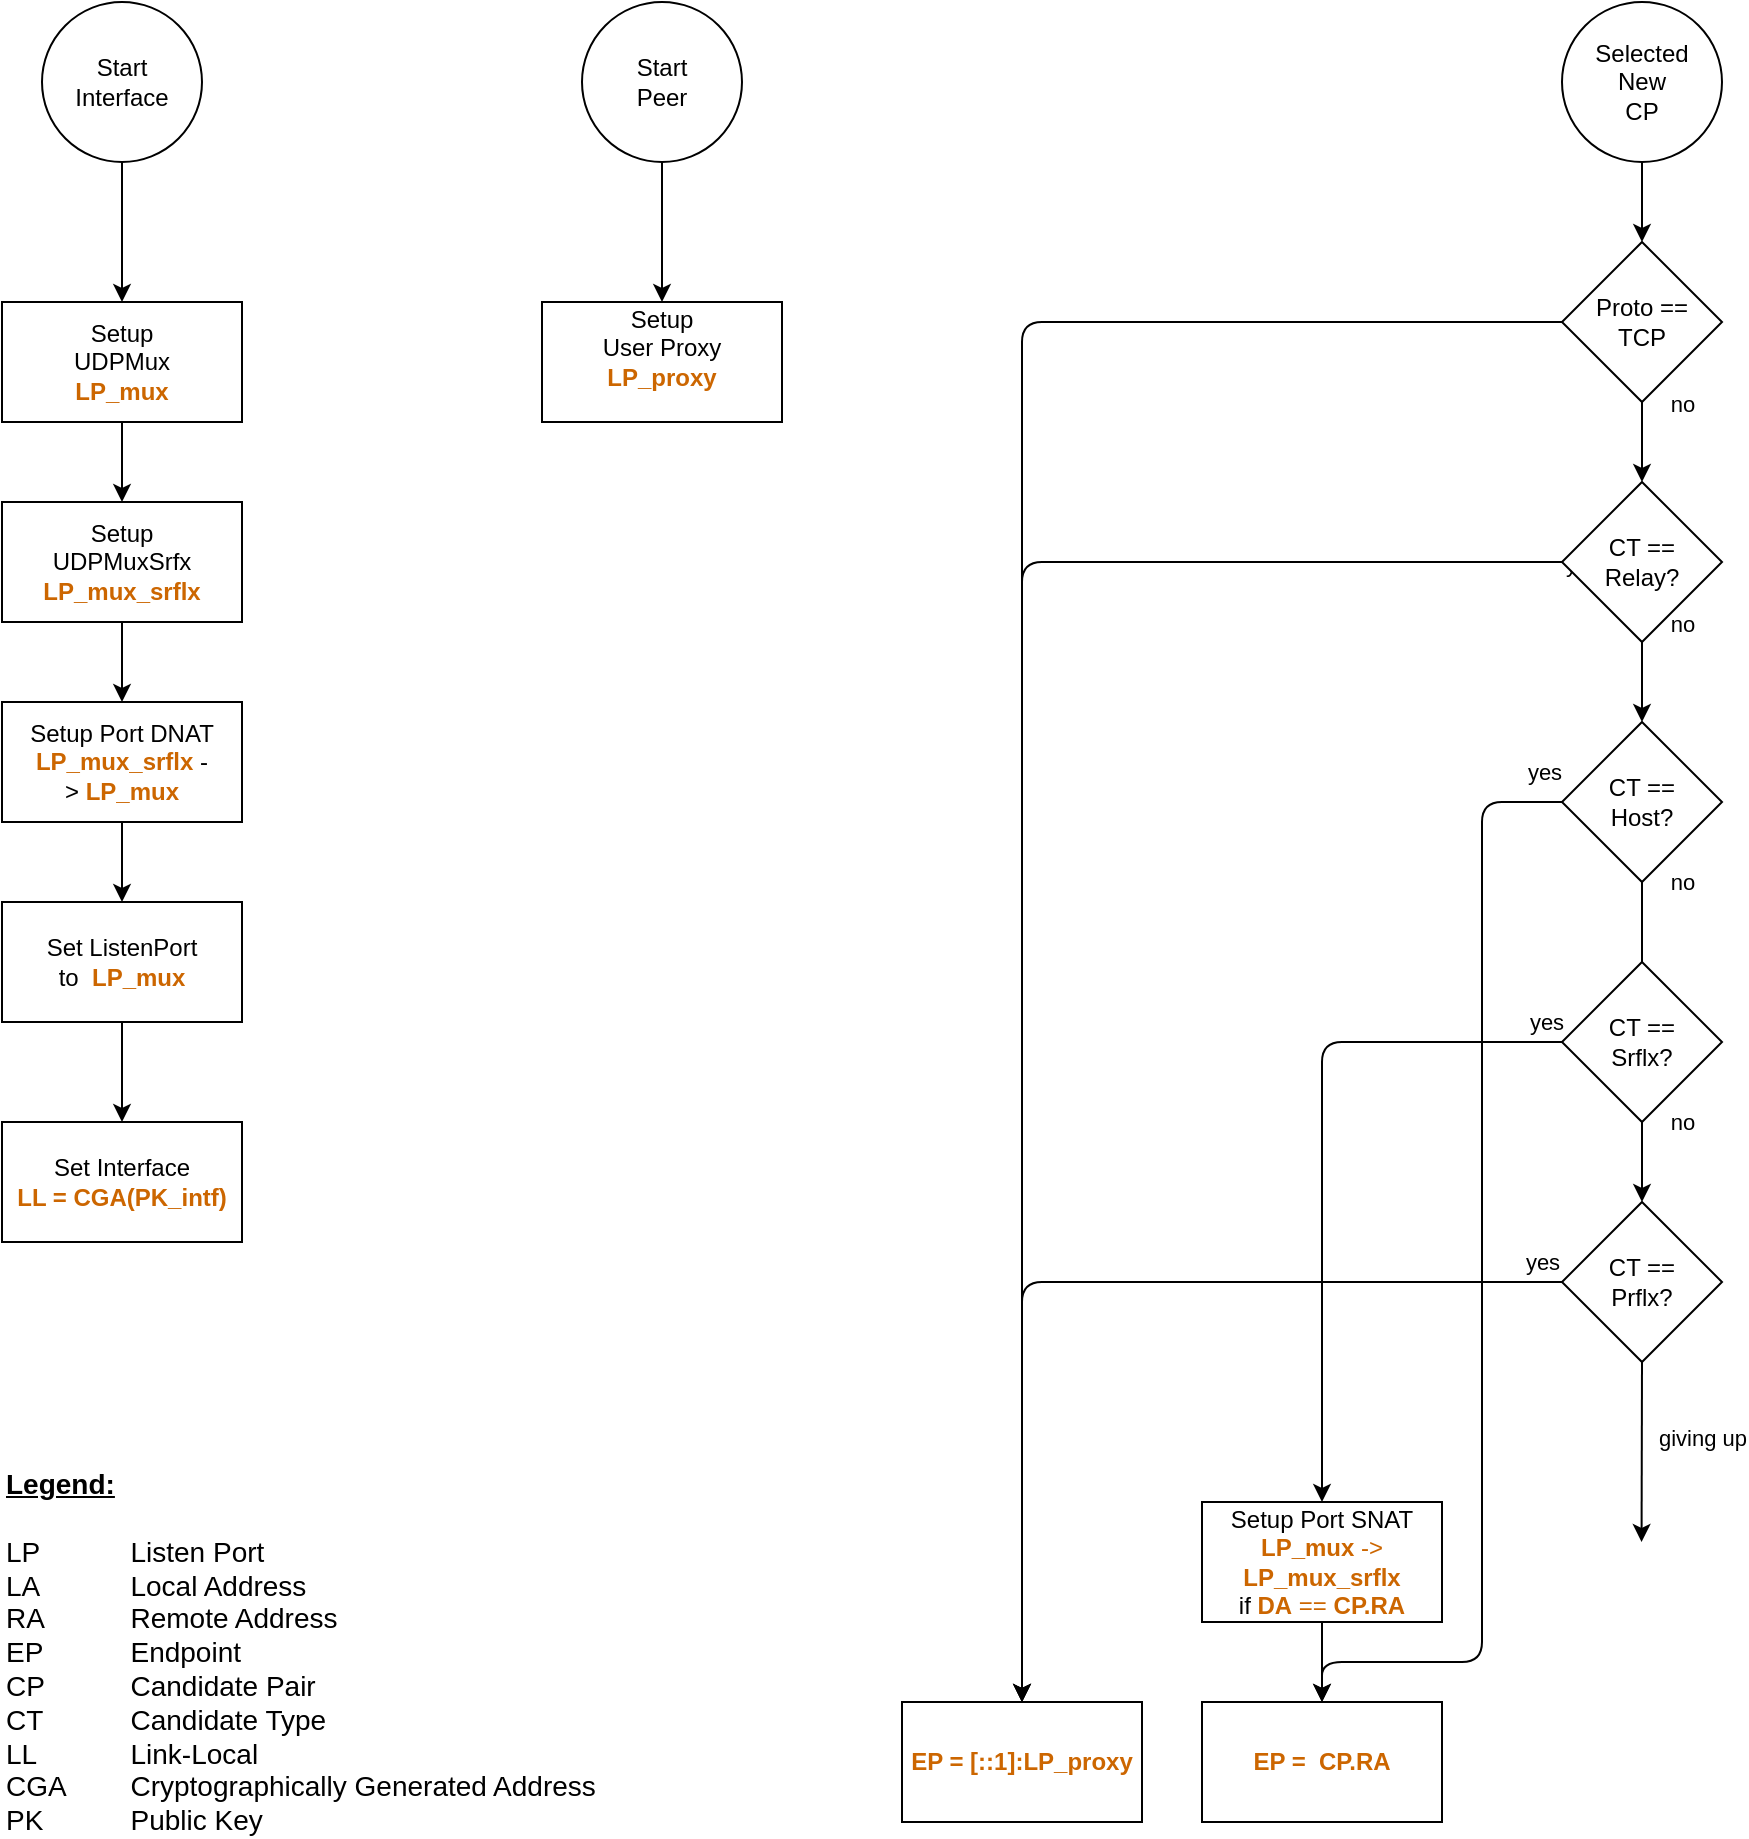 <mxfile>
    <diagram id="6iWRpWtncgDTS2DmzlNg" name="Page-1">
        <mxGraphModel dx="1573" dy="981" grid="1" gridSize="10" guides="1" tooltips="1" connect="1" arrows="1" fold="1" page="1" pageScale="1" pageWidth="1654" pageHeight="2336" math="0" shadow="0">
            <root>
                <mxCell id="0"/>
                <mxCell id="1" parent="0"/>
                <mxCell id="20" style="edgeStyle=none;html=1;exitX=0.5;exitY=1;exitDx=0;exitDy=0;entryX=0.5;entryY=0;entryDx=0;entryDy=0;" parent="1" target="18" edge="1">
                    <mxGeometry relative="1" as="geometry">
                        <mxPoint x="1000" y="160" as="sourcePoint"/>
                    </mxGeometry>
                </mxCell>
                <mxCell id="2" value="Selected&lt;br&gt;New&lt;br&gt;CP" style="ellipse;whiteSpace=wrap;html=1;aspect=fixed;" parent="1" vertex="1">
                    <mxGeometry x="960" y="80" width="80" height="80" as="geometry"/>
                </mxCell>
                <mxCell id="5" style="edgeStyle=orthogonalEdgeStyle;html=1;exitX=0;exitY=0.5;exitDx=0;exitDy=0;entryX=0.5;entryY=0;entryDx=0;entryDy=0;" parent="1" source="3" target="51" edge="1">
                    <mxGeometry relative="1" as="geometry">
                        <mxPoint x="770" y="320" as="targetPoint"/>
                        <Array as="points">
                            <mxPoint x="920" y="480"/>
                            <mxPoint x="920" y="910"/>
                            <mxPoint x="840" y="910"/>
                        </Array>
                    </mxGeometry>
                </mxCell>
                <mxCell id="69" value="yes" style="edgeLabel;html=1;align=center;verticalAlign=middle;resizable=0;points=[];" parent="5" vertex="1" connectable="0">
                    <mxGeometry x="-0.879" y="-3" relative="1" as="geometry">
                        <mxPoint x="25" y="-12" as="offset"/>
                    </mxGeometry>
                </mxCell>
                <mxCell id="3" value="CT ==&lt;br&gt;Host?" style="rhombus;whiteSpace=wrap;html=1;" parent="1" vertex="1">
                    <mxGeometry x="960" y="440" width="80" height="80" as="geometry"/>
                </mxCell>
                <mxCell id="16" style="edgeStyle=orthogonalEdgeStyle;html=1;exitX=0;exitY=0.5;exitDx=0;exitDy=0;entryX=0.5;entryY=0;entryDx=0;entryDy=0;" parent="1" source="9" target="49" edge="1">
                    <mxGeometry relative="1" as="geometry">
                        <mxPoint x="770" y="440" as="targetPoint"/>
                    </mxGeometry>
                </mxCell>
                <mxCell id="68" value="yes" style="edgeLabel;html=1;align=center;verticalAlign=middle;resizable=0;points=[];" parent="16" vertex="1" connectable="0">
                    <mxGeometry x="-0.953" y="1" relative="1" as="geometry">
                        <mxPoint y="-11" as="offset"/>
                    </mxGeometry>
                </mxCell>
                <mxCell id="14" style="edgeStyle=orthogonalEdgeStyle;html=1;exitX=0;exitY=0.5;exitDx=0;exitDy=0;entryX=0.5;entryY=0;entryDx=0;entryDy=0;" parent="1" source="54" target="47" edge="1">
                    <mxGeometry relative="1" as="geometry">
                        <mxPoint x="480.0" y="790" as="targetPoint"/>
                        <mxPoint x="960" y="680" as="sourcePoint"/>
                    </mxGeometry>
                </mxCell>
                <mxCell id="12" style="edgeStyle=none;html=1;entryX=0.5;entryY=0;entryDx=0;entryDy=0;exitX=0.5;exitY=1;exitDx=0;exitDy=0;" parent="1" source="9" target="60" edge="1">
                    <mxGeometry relative="1" as="geometry">
                        <mxPoint x="1000" y="700" as="targetPoint"/>
                        <mxPoint x="1000" y="660" as="sourcePoint"/>
                    </mxGeometry>
                </mxCell>
                <mxCell id="13" value="no" style="edgeLabel;html=1;align=center;verticalAlign=middle;resizable=0;points=[];" parent="12" vertex="1" connectable="0">
                    <mxGeometry x="0.425" y="2" relative="1" as="geometry">
                        <mxPoint x="18" y="-29" as="offset"/>
                    </mxGeometry>
                </mxCell>
                <mxCell id="21" style="edgeStyle=orthogonalEdgeStyle;html=1;exitX=0;exitY=0.5;exitDx=0;exitDy=0;entryX=0.5;entryY=0;entryDx=0;entryDy=0;" parent="1" source="18" target="47" edge="1">
                    <mxGeometry relative="1" as="geometry">
                        <mxPoint x="480" y="930" as="targetPoint"/>
                    </mxGeometry>
                </mxCell>
                <mxCell id="26" value="yes" style="edgeLabel;html=1;align=center;verticalAlign=middle;resizable=0;points=[];" parent="21" vertex="1" connectable="0">
                    <mxGeometry x="0.011" y="-4" relative="1" as="geometry">
                        <mxPoint x="284" y="-95" as="offset"/>
                    </mxGeometry>
                </mxCell>
                <mxCell id="56" value="" style="edgeStyle=orthogonalEdgeStyle;html=1;fontSize=14;fontColor=#CC6600;" parent="1" source="18" target="54" edge="1">
                    <mxGeometry relative="1" as="geometry"/>
                </mxCell>
                <mxCell id="59" value="&lt;font style=&quot;font-size: 11px&quot;&gt;no&lt;/font&gt;" style="edgeLabel;html=1;align=center;verticalAlign=middle;resizable=0;points=[];fontSize=14;fontColor=#000000;" parent="56" vertex="1" connectable="0">
                    <mxGeometry x="-0.258" relative="1" as="geometry">
                        <mxPoint x="20" y="-15" as="offset"/>
                    </mxGeometry>
                </mxCell>
                <mxCell id="18" value="Proto ==&lt;br&gt;TCP" style="rhombus;whiteSpace=wrap;html=1;" parent="1" vertex="1">
                    <mxGeometry x="960" y="200" width="80" height="80" as="geometry"/>
                </mxCell>
                <mxCell id="9" value="CT ==&lt;br&gt;Srflx?" style="rhombus;whiteSpace=wrap;html=1;" parent="1" vertex="1">
                    <mxGeometry x="960" y="560" width="80" height="80" as="geometry"/>
                </mxCell>
                <mxCell id="22" value="" style="edgeStyle=none;html=1;exitX=0.5;exitY=1;exitDx=0;exitDy=0;endArrow=none;entryX=0.5;entryY=0;entryDx=0;entryDy=0;" parent="1" source="3" target="9" edge="1">
                    <mxGeometry relative="1" as="geometry">
                        <mxPoint x="1000" y="620" as="targetPoint"/>
                        <mxPoint x="1000" y="500" as="sourcePoint"/>
                    </mxGeometry>
                </mxCell>
                <mxCell id="25" value="no" style="edgeLabel;html=1;align=center;verticalAlign=middle;resizable=0;points=[];" parent="22" vertex="1" connectable="0">
                    <mxGeometry x="-0.075" y="-1" relative="1" as="geometry">
                        <mxPoint x="21" y="-19" as="offset"/>
                    </mxGeometry>
                </mxCell>
                <mxCell id="40" style="edgeStyle=none;html=1;exitX=0.5;exitY=1;exitDx=0;exitDy=0;entryX=0.5;entryY=0;entryDx=0;entryDy=0;" parent="1" source="30" target="31" edge="1">
                    <mxGeometry relative="1" as="geometry"/>
                </mxCell>
                <mxCell id="30" value="Setup&lt;br&gt;UDPMux&lt;br&gt;&lt;b&gt;&lt;font color=&quot;#cc6600&quot;&gt;LP_mux&lt;/font&gt;&lt;/b&gt;" style="whiteSpace=wrap;html=1;" parent="1" vertex="1">
                    <mxGeometry x="180" y="230" width="120" height="60" as="geometry"/>
                </mxCell>
                <mxCell id="43" style="edgeStyle=none;html=1;exitX=0.5;exitY=1;exitDx=0;exitDy=0;entryX=0.5;entryY=0;entryDx=0;entryDy=0;" parent="1" source="31" target="42" edge="1">
                    <mxGeometry relative="1" as="geometry"/>
                </mxCell>
                <mxCell id="31" value="Setup&lt;br&gt;UDPMuxSrfx&lt;br&gt;&lt;b&gt;&lt;font color=&quot;#cc6600&quot;&gt;LP_mux_srflx&lt;/font&gt;&lt;/b&gt;" style="whiteSpace=wrap;html=1;" parent="1" vertex="1">
                    <mxGeometry x="180" y="330" width="120" height="60" as="geometry"/>
                </mxCell>
                <mxCell id="39" style="edgeStyle=none;html=1;exitX=0.5;exitY=1;exitDx=0;exitDy=0;entryX=0.5;entryY=0;entryDx=0;entryDy=0;" parent="1" source="34" target="30" edge="1">
                    <mxGeometry relative="1" as="geometry"/>
                </mxCell>
                <mxCell id="34" value="Start&lt;br&gt;Interface" style="ellipse;whiteSpace=wrap;html=1;aspect=fixed;" parent="1" vertex="1">
                    <mxGeometry x="200" y="80" width="80" height="80" as="geometry"/>
                </mxCell>
                <mxCell id="46" style="edgeStyle=none;html=1;exitX=0.5;exitY=1;exitDx=0;exitDy=0;entryX=0.5;entryY=0;entryDx=0;entryDy=0;fontColor=#CC6600;" parent="1" source="41" target="45" edge="1">
                    <mxGeometry relative="1" as="geometry"/>
                </mxCell>
                <mxCell id="41" value="Set ListenPort&lt;br&gt;to&amp;nbsp;&amp;nbsp;&lt;b&gt;&lt;font color=&quot;#cc6600&quot;&gt;LP_mux&lt;/font&gt;&lt;/b&gt;" style="whiteSpace=wrap;html=1;" parent="1" vertex="1">
                    <mxGeometry x="180" y="530" width="120" height="60" as="geometry"/>
                </mxCell>
                <mxCell id="44" style="edgeStyle=none;html=1;exitX=0.5;exitY=1;exitDx=0;exitDy=0;entryX=0.5;entryY=0;entryDx=0;entryDy=0;" parent="1" source="42" target="41" edge="1">
                    <mxGeometry relative="1" as="geometry"/>
                </mxCell>
                <mxCell id="42" value="Setup Port DNAT&lt;br&gt;&lt;b&gt;&lt;font color=&quot;#cc6600&quot;&gt;LP_mux_srflx&lt;/font&gt;&lt;/b&gt;&amp;nbsp;-&amp;gt;&amp;nbsp;&lt;b&gt;&lt;font color=&quot;#cc6600&quot;&gt;LP_mux&lt;/font&gt;&lt;/b&gt;" style="whiteSpace=wrap;html=1;" parent="1" vertex="1">
                    <mxGeometry x="180" y="430" width="120" height="60" as="geometry"/>
                </mxCell>
                <mxCell id="45" value="Set Interface&lt;br&gt;&lt;b&gt;&lt;font color=&quot;#cc6600&quot;&gt;LL = CGA(PK_intf)&lt;/font&gt;&lt;/b&gt;" style="whiteSpace=wrap;html=1;" parent="1" vertex="1">
                    <mxGeometry x="180" y="640" width="120" height="60" as="geometry"/>
                </mxCell>
                <mxCell id="47" value="&lt;b&gt;&lt;font color=&quot;#cc6600&quot;&gt;EP = [::1]:LP_proxy&lt;/font&gt;&lt;/b&gt;" style="whiteSpace=wrap;html=1;" parent="1" vertex="1">
                    <mxGeometry x="630" y="930" width="120" height="60" as="geometry"/>
                </mxCell>
                <mxCell id="52" value="" style="edgeStyle=orthogonalEdgeStyle;html=1;fontSize=14;fontColor=#CC6600;" parent="1" source="49" target="51" edge="1">
                    <mxGeometry relative="1" as="geometry"/>
                </mxCell>
                <mxCell id="49" value="Setup Port SNAT&lt;br&gt;&lt;font color=&quot;#cc6600&quot;&gt;&lt;b&gt;LP_mux&lt;/b&gt;&amp;nbsp;-&amp;gt; &lt;b&gt;LP_mux_srflx&lt;/b&gt;&lt;br&gt;&lt;/font&gt;if&amp;nbsp;&lt;font color=&quot;#cc6600&quot;&gt;&lt;b&gt;DA&lt;/b&gt; == &lt;b&gt;CP.RA&lt;/b&gt;&lt;/font&gt;" style="whiteSpace=wrap;html=1;" parent="1" vertex="1">
                    <mxGeometry x="780" y="830" width="120" height="60" as="geometry"/>
                </mxCell>
                <mxCell id="50" value="&lt;font color=&quot;#000000&quot; style=&quot;font-size: 14px&quot;&gt;&lt;u&gt;&lt;b&gt;Legend:&lt;br&gt;&lt;/b&gt;&lt;/u&gt;&lt;br&gt;LP&lt;span style=&quot;white-space: pre&quot;&gt;&#9;&lt;/span&gt;&lt;span style=&quot;white-space: pre&quot;&gt;&#9;&lt;/span&gt;Listen Port&lt;br&gt;LA&lt;span style=&quot;white-space: pre&quot;&gt;&#9;&lt;/span&gt;&lt;span style=&quot;white-space: pre&quot;&gt;&#9;&lt;/span&gt;Local Address&lt;br&gt;RA&lt;span style=&quot;white-space: pre&quot;&gt;&#9;&lt;/span&gt;&lt;span style=&quot;white-space: pre&quot;&gt;&#9;&lt;/span&gt;Remote Address&lt;br&gt;EP&lt;span style=&quot;white-space: pre&quot;&gt;&#9;&lt;/span&gt;&lt;span style=&quot;white-space: pre&quot;&gt;&#9;&lt;/span&gt;Endpoint&lt;br&gt;CP&lt;span style=&quot;white-space: pre&quot;&gt;&#9;&lt;/span&gt;&lt;span style=&quot;white-space: pre&quot;&gt;&#9;&lt;/span&gt;Candidate Pair&lt;br&gt;CT&lt;span style=&quot;white-space: pre&quot;&gt;&#9;&lt;/span&gt;&lt;span style=&quot;white-space: pre&quot;&gt;&#9;&lt;/span&gt;Candidate Type&lt;br&gt;&lt;/font&gt;&lt;font color=&quot;#000000&quot; style=&quot;font-size: 14px&quot;&gt;LL&lt;span style=&quot;white-space: pre&quot;&gt;&#9;&lt;span style=&quot;white-space: pre&quot;&gt;&#9;&lt;/span&gt;&lt;/span&gt;Link-Local&lt;br&gt;CGA&lt;span style=&quot;white-space: pre&quot;&gt;&#9;&lt;/span&gt;Cryptographically Generated Address&lt;br&gt;PK&lt;span style=&quot;white-space: pre&quot;&gt;&#9;&lt;span style=&quot;white-space: pre&quot;&gt;&#9;&lt;/span&gt;P&lt;/span&gt;ublic Key&lt;br&gt;&lt;/font&gt;" style="text;html=1;align=left;verticalAlign=middle;resizable=0;points=[];autosize=1;strokeColor=none;fillColor=none;fontColor=#CC6600;" parent="1" vertex="1">
                    <mxGeometry x="180" y="820" width="310" height="170" as="geometry"/>
                </mxCell>
                <mxCell id="51" value="&lt;b&gt;&lt;font color=&quot;#cc6600&quot;&gt;EP =&amp;nbsp; CP.RA&lt;/font&gt;&lt;/b&gt;" style="whiteSpace=wrap;html=1;" parent="1" vertex="1">
                    <mxGeometry x="780" y="930" width="120" height="60" as="geometry"/>
                </mxCell>
                <mxCell id="57" value="" style="edgeStyle=orthogonalEdgeStyle;html=1;fontSize=14;fontColor=#CC6600;" parent="1" source="54" target="3" edge="1">
                    <mxGeometry relative="1" as="geometry"/>
                </mxCell>
                <mxCell id="58" value="&lt;font color=&quot;#000000&quot; style=&quot;font-size: 11px&quot;&gt;no&lt;/font&gt;" style="edgeLabel;html=1;align=center;verticalAlign=middle;resizable=0;points=[];fontSize=14;fontColor=#CC6600;" parent="57" vertex="1" connectable="0">
                    <mxGeometry x="-0.064" y="2" relative="1" as="geometry">
                        <mxPoint x="18" y="-29" as="offset"/>
                    </mxGeometry>
                </mxCell>
                <mxCell id="54" value="CT ==&lt;br&gt;Relay?" style="rhombus;whiteSpace=wrap;html=1;" parent="1" vertex="1">
                    <mxGeometry x="960" y="320" width="80" height="80" as="geometry"/>
                </mxCell>
                <mxCell id="61" style="edgeStyle=none;html=1;exitX=0.5;exitY=1;exitDx=0;exitDy=0;" parent="1" source="60" edge="1">
                    <mxGeometry relative="1" as="geometry">
                        <mxPoint x="999.778" y="850" as="targetPoint"/>
                    </mxGeometry>
                </mxCell>
                <mxCell id="62" value="giving up" style="edgeLabel;html=1;align=center;verticalAlign=middle;resizable=0;points=[];" parent="61" vertex="1" connectable="0">
                    <mxGeometry x="-0.152" y="1" relative="1" as="geometry">
                        <mxPoint x="29" as="offset"/>
                    </mxGeometry>
                </mxCell>
                <mxCell id="63" style="edgeStyle=orthogonalEdgeStyle;html=1;exitX=0;exitY=0.5;exitDx=0;exitDy=0;entryX=0.5;entryY=0;entryDx=0;entryDy=0;" parent="1" source="60" target="47" edge="1">
                    <mxGeometry relative="1" as="geometry">
                        <mxPoint x="480.0" y="710" as="targetPoint"/>
                        <Array as="points">
                            <mxPoint x="690" y="720"/>
                        </Array>
                    </mxGeometry>
                </mxCell>
                <mxCell id="64" value="yes" style="edgeLabel;html=1;align=center;verticalAlign=middle;resizable=0;points=[];" parent="63" vertex="1" connectable="0">
                    <mxGeometry x="-0.958" y="2" relative="1" as="geometry">
                        <mxPoint y="-12" as="offset"/>
                    </mxGeometry>
                </mxCell>
                <mxCell id="60" value="CT ==&lt;br&gt;Prflx?" style="rhombus;whiteSpace=wrap;html=1;" parent="1" vertex="1">
                    <mxGeometry x="960" y="680" width="80" height="80" as="geometry"/>
                </mxCell>
                <mxCell id="67" value="" style="edgeStyle=orthogonalEdgeStyle;html=1;" parent="1" source="65" target="66" edge="1">
                    <mxGeometry relative="1" as="geometry"/>
                </mxCell>
                <mxCell id="65" value="Start&lt;br&gt;Peer" style="ellipse;whiteSpace=wrap;html=1;aspect=fixed;" parent="1" vertex="1">
                    <mxGeometry x="470" y="80" width="80" height="80" as="geometry"/>
                </mxCell>
                <mxCell id="66" value="&lt;span&gt;Setup&lt;/span&gt;&lt;br&gt;&lt;span&gt;User Proxy&lt;/span&gt;&lt;br&gt;&lt;b&gt;&lt;font color=&quot;#cc6600&quot;&gt;LP_proxy&lt;/font&gt;&lt;/b&gt;&lt;br&gt;&lt;span style=&quot;color: rgba(0 , 0 , 0 , 0) ; font-family: monospace ; font-size: 0px&quot;&gt;%3CmxGraphModel%3E%3Croot%3E%3CmxCell%20id%3D%220%22%2F%3E%3CmxCell%20id%3D%221%22%20parent%3D%220%22%2F%3E%3CmxCell%20id%3D%222%22%20value%3D%22Setup%26lt%3Bbr%26gt%3BUser%20Relay%22%20style%3D%22rounded%3D0%3BwhiteSpace%3Dwrap%3Bhtml%3D1%3B%22%20vertex%3D%221%22%20parent%3D%221%22%3E%3CmxGeometry%20x%3D%22150%22%20y%3D%22930%22%20width%3D%22120%22%20height%3D%2260%22%20as%3D%22geometry%22%2F%3E%3C%2FmxCell%3E%3C%2Froot%3E%3C%2FmxGraphMo&lt;/span&gt;" style="whiteSpace=wrap;html=1;verticalAlign=middle;" parent="1" vertex="1">
                    <mxGeometry x="450" y="230" width="120" height="60" as="geometry"/>
                </mxCell>
            </root>
        </mxGraphModel>
    </diagram>
</mxfile>